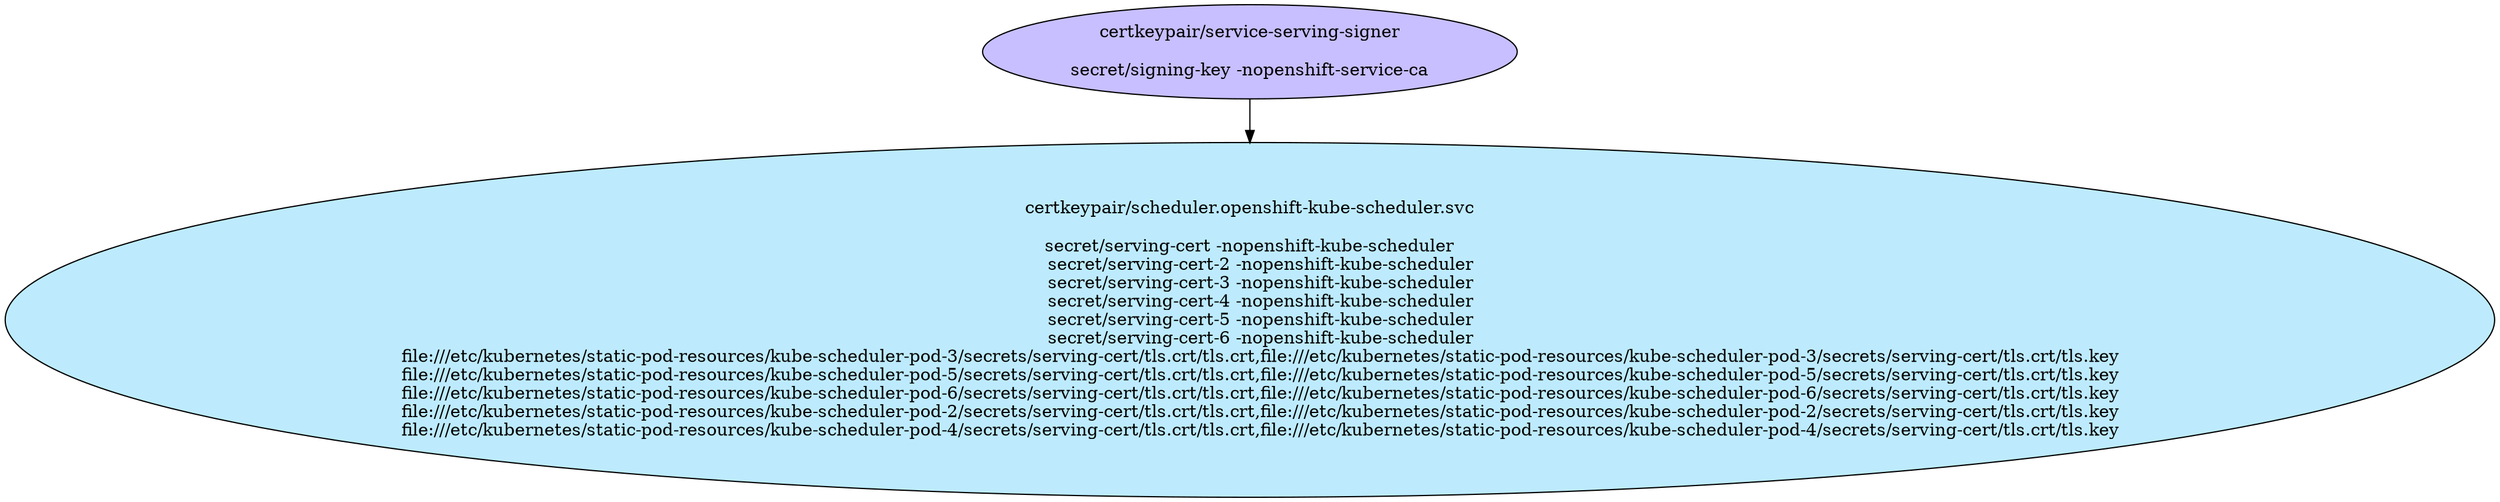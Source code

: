 digraph "Local Certificate" {
  // Node definitions.
  1 [
    label="certkeypair/service-serving-signer\n\nsecret/signing-key -nopenshift-service-ca\n"
    style=filled
    fillcolor="#c7bfff"
  ];
  12 [
    label="certkeypair/scheduler.openshift-kube-scheduler.svc\n\nsecret/serving-cert -nopenshift-kube-scheduler\n    secret/serving-cert-2 -nopenshift-kube-scheduler\n    secret/serving-cert-3 -nopenshift-kube-scheduler\n    secret/serving-cert-4 -nopenshift-kube-scheduler\n    secret/serving-cert-5 -nopenshift-kube-scheduler\n    secret/serving-cert-6 -nopenshift-kube-scheduler\n    file:///etc/kubernetes/static-pod-resources/kube-scheduler-pod-3/secrets/serving-cert/tls.crt/tls.crt,file:///etc/kubernetes/static-pod-resources/kube-scheduler-pod-3/secrets/serving-cert/tls.crt/tls.key\n    file:///etc/kubernetes/static-pod-resources/kube-scheduler-pod-5/secrets/serving-cert/tls.crt/tls.crt,file:///etc/kubernetes/static-pod-resources/kube-scheduler-pod-5/secrets/serving-cert/tls.crt/tls.key\n    file:///etc/kubernetes/static-pod-resources/kube-scheduler-pod-6/secrets/serving-cert/tls.crt/tls.crt,file:///etc/kubernetes/static-pod-resources/kube-scheduler-pod-6/secrets/serving-cert/tls.crt/tls.key\n    file:///etc/kubernetes/static-pod-resources/kube-scheduler-pod-2/secrets/serving-cert/tls.crt/tls.crt,file:///etc/kubernetes/static-pod-resources/kube-scheduler-pod-2/secrets/serving-cert/tls.crt/tls.key\n    file:///etc/kubernetes/static-pod-resources/kube-scheduler-pod-4/secrets/serving-cert/tls.crt/tls.crt,file:///etc/kubernetes/static-pod-resources/kube-scheduler-pod-4/secrets/serving-cert/tls.crt/tls.key\n"
    style=filled
    fillcolor="#bdebfd"
  ];

  // Edge definitions.
  1 -> 12;
}
